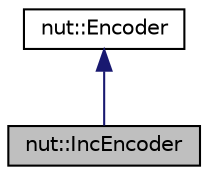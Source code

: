digraph "nut::IncEncoder"
{
 // LATEX_PDF_SIZE
  edge [fontname="Helvetica",fontsize="10",labelfontname="Helvetica",labelfontsize="10"];
  node [fontname="Helvetica",fontsize="10",shape=record];
  Node1 [label="nut::IncEncoder",height=0.2,width=0.4,color="black", fillcolor="grey75", style="filled", fontcolor="black",tooltip="インクリメンタル型エンコーダクラス"];
  Node2 -> Node1 [dir="back",color="midnightblue",fontsize="10",style="solid",fontname="Helvetica"];
  Node2 [label="nut::Encoder",height=0.2,width=0.4,color="black", fillcolor="white", style="filled",URL="$df/d9b/classnut_1_1_encoder.html",tooltip="エンコーダ基底純粋仮想クラス"];
}
